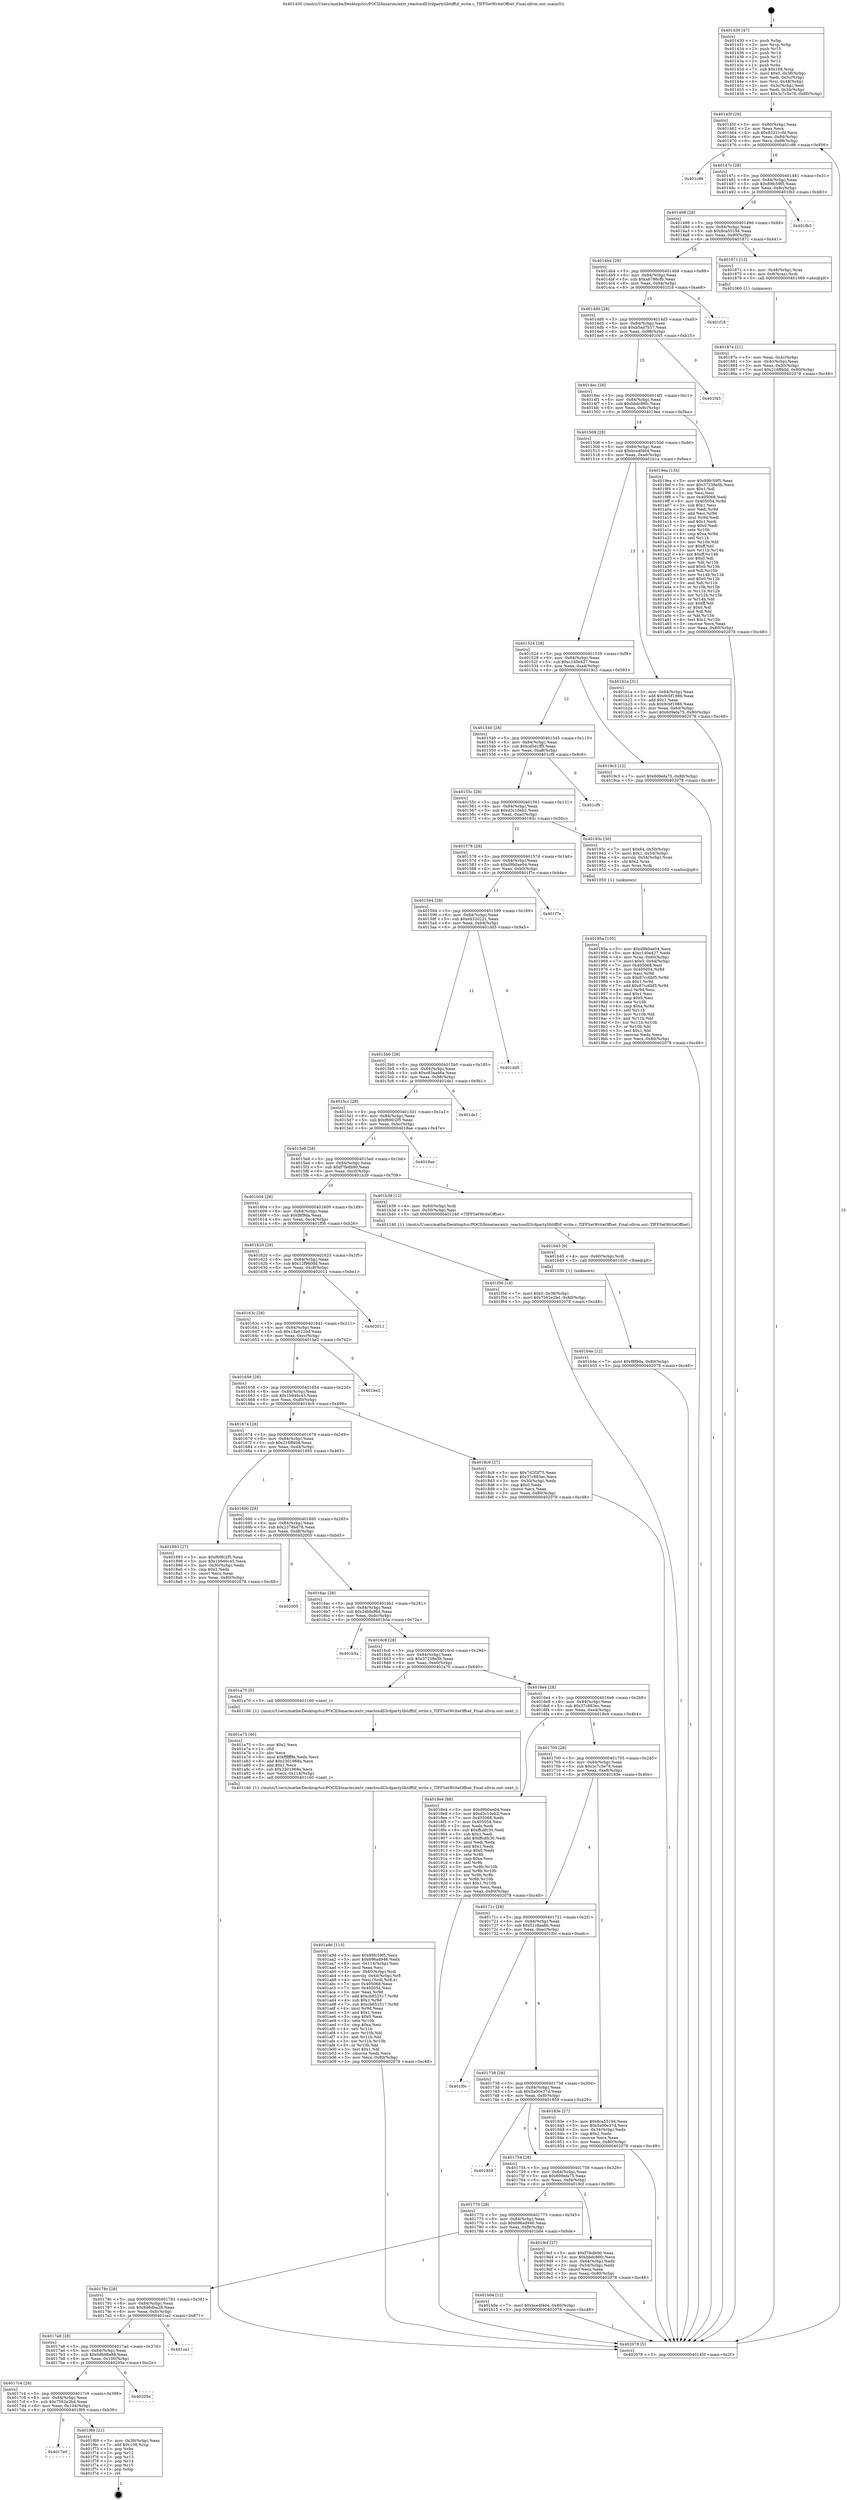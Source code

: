 digraph "0x401430" {
  label = "0x401430 (/mnt/c/Users/mathe/Desktop/tcc/POCII/binaries/extr_reactosdll3rdpartylibtifftif_write.c_TIFFSetWriteOffset_Final-ollvm.out::main(0))"
  labelloc = "t"
  node[shape=record]

  Entry [label="",width=0.3,height=0.3,shape=circle,fillcolor=black,style=filled]
  "0x40145f" [label="{
     0x40145f [29]\l
     | [instrs]\l
     &nbsp;&nbsp;0x40145f \<+3\>: mov -0x80(%rbp),%eax\l
     &nbsp;&nbsp;0x401462 \<+2\>: mov %eax,%ecx\l
     &nbsp;&nbsp;0x401464 \<+6\>: sub $0x83221cfd,%ecx\l
     &nbsp;&nbsp;0x40146a \<+6\>: mov %eax,-0x84(%rbp)\l
     &nbsp;&nbsp;0x401470 \<+6\>: mov %ecx,-0x88(%rbp)\l
     &nbsp;&nbsp;0x401476 \<+6\>: je 0000000000401c86 \<main+0x856\>\l
  }"]
  "0x401c86" [label="{
     0x401c86\l
  }", style=dashed]
  "0x40147c" [label="{
     0x40147c [28]\l
     | [instrs]\l
     &nbsp;&nbsp;0x40147c \<+5\>: jmp 0000000000401481 \<main+0x51\>\l
     &nbsp;&nbsp;0x401481 \<+6\>: mov -0x84(%rbp),%eax\l
     &nbsp;&nbsp;0x401487 \<+5\>: sub $0x89fc59f5,%eax\l
     &nbsp;&nbsp;0x40148c \<+6\>: mov %eax,-0x8c(%rbp)\l
     &nbsp;&nbsp;0x401492 \<+6\>: je 0000000000401fb3 \<main+0xb83\>\l
  }"]
  Exit [label="",width=0.3,height=0.3,shape=circle,fillcolor=black,style=filled,peripheries=2]
  "0x401fb3" [label="{
     0x401fb3\l
  }", style=dashed]
  "0x401498" [label="{
     0x401498 [28]\l
     | [instrs]\l
     &nbsp;&nbsp;0x401498 \<+5\>: jmp 000000000040149d \<main+0x6d\>\l
     &nbsp;&nbsp;0x40149d \<+6\>: mov -0x84(%rbp),%eax\l
     &nbsp;&nbsp;0x4014a3 \<+5\>: sub $0x8ca55194,%eax\l
     &nbsp;&nbsp;0x4014a8 \<+6\>: mov %eax,-0x90(%rbp)\l
     &nbsp;&nbsp;0x4014ae \<+6\>: je 0000000000401871 \<main+0x441\>\l
  }"]
  "0x4017e0" [label="{
     0x4017e0\l
  }", style=dashed]
  "0x401871" [label="{
     0x401871 [13]\l
     | [instrs]\l
     &nbsp;&nbsp;0x401871 \<+4\>: mov -0x48(%rbp),%rax\l
     &nbsp;&nbsp;0x401875 \<+4\>: mov 0x8(%rax),%rdi\l
     &nbsp;&nbsp;0x401879 \<+5\>: call 0000000000401060 \<atoi@plt\>\l
     | [calls]\l
     &nbsp;&nbsp;0x401060 \{1\} (unknown)\l
  }"]
  "0x4014b4" [label="{
     0x4014b4 [28]\l
     | [instrs]\l
     &nbsp;&nbsp;0x4014b4 \<+5\>: jmp 00000000004014b9 \<main+0x89\>\l
     &nbsp;&nbsp;0x4014b9 \<+6\>: mov -0x84(%rbp),%eax\l
     &nbsp;&nbsp;0x4014bf \<+5\>: sub $0xa6786cfb,%eax\l
     &nbsp;&nbsp;0x4014c4 \<+6\>: mov %eax,-0x94(%rbp)\l
     &nbsp;&nbsp;0x4014ca \<+6\>: je 0000000000401f18 \<main+0xae8\>\l
  }"]
  "0x401f69" [label="{
     0x401f69 [21]\l
     | [instrs]\l
     &nbsp;&nbsp;0x401f69 \<+3\>: mov -0x38(%rbp),%eax\l
     &nbsp;&nbsp;0x401f6c \<+7\>: add $0x108,%rsp\l
     &nbsp;&nbsp;0x401f73 \<+1\>: pop %rbx\l
     &nbsp;&nbsp;0x401f74 \<+2\>: pop %r12\l
     &nbsp;&nbsp;0x401f76 \<+2\>: pop %r13\l
     &nbsp;&nbsp;0x401f78 \<+2\>: pop %r14\l
     &nbsp;&nbsp;0x401f7a \<+2\>: pop %r15\l
     &nbsp;&nbsp;0x401f7c \<+1\>: pop %rbp\l
     &nbsp;&nbsp;0x401f7d \<+1\>: ret\l
  }"]
  "0x401f18" [label="{
     0x401f18\l
  }", style=dashed]
  "0x4014d0" [label="{
     0x4014d0 [28]\l
     | [instrs]\l
     &nbsp;&nbsp;0x4014d0 \<+5\>: jmp 00000000004014d5 \<main+0xa5\>\l
     &nbsp;&nbsp;0x4014d5 \<+6\>: mov -0x84(%rbp),%eax\l
     &nbsp;&nbsp;0x4014db \<+5\>: sub $0xb5ad7b17,%eax\l
     &nbsp;&nbsp;0x4014e0 \<+6\>: mov %eax,-0x98(%rbp)\l
     &nbsp;&nbsp;0x4014e6 \<+6\>: je 0000000000401f45 \<main+0xb15\>\l
  }"]
  "0x4017c4" [label="{
     0x4017c4 [28]\l
     | [instrs]\l
     &nbsp;&nbsp;0x4017c4 \<+5\>: jmp 00000000004017c9 \<main+0x399\>\l
     &nbsp;&nbsp;0x4017c9 \<+6\>: mov -0x84(%rbp),%eax\l
     &nbsp;&nbsp;0x4017cf \<+5\>: sub $0x7562e2bd,%eax\l
     &nbsp;&nbsp;0x4017d4 \<+6\>: mov %eax,-0x104(%rbp)\l
     &nbsp;&nbsp;0x4017da \<+6\>: je 0000000000401f69 \<main+0xb39\>\l
  }"]
  "0x401f45" [label="{
     0x401f45\l
  }", style=dashed]
  "0x4014ec" [label="{
     0x4014ec [28]\l
     | [instrs]\l
     &nbsp;&nbsp;0x4014ec \<+5\>: jmp 00000000004014f1 \<main+0xc1\>\l
     &nbsp;&nbsp;0x4014f1 \<+6\>: mov -0x84(%rbp),%eax\l
     &nbsp;&nbsp;0x4014f7 \<+5\>: sub $0xbbdc86fc,%eax\l
     &nbsp;&nbsp;0x4014fc \<+6\>: mov %eax,-0x9c(%rbp)\l
     &nbsp;&nbsp;0x401502 \<+6\>: je 00000000004019ea \<main+0x5ba\>\l
  }"]
  "0x40205e" [label="{
     0x40205e\l
  }", style=dashed]
  "0x4019ea" [label="{
     0x4019ea [134]\l
     | [instrs]\l
     &nbsp;&nbsp;0x4019ea \<+5\>: mov $0x89fc59f5,%eax\l
     &nbsp;&nbsp;0x4019ef \<+5\>: mov $0x37238e5b,%ecx\l
     &nbsp;&nbsp;0x4019f4 \<+2\>: mov $0x1,%dl\l
     &nbsp;&nbsp;0x4019f6 \<+2\>: xor %esi,%esi\l
     &nbsp;&nbsp;0x4019f8 \<+7\>: mov 0x405068,%edi\l
     &nbsp;&nbsp;0x4019ff \<+8\>: mov 0x405054,%r8d\l
     &nbsp;&nbsp;0x401a07 \<+3\>: sub $0x1,%esi\l
     &nbsp;&nbsp;0x401a0a \<+3\>: mov %edi,%r9d\l
     &nbsp;&nbsp;0x401a0d \<+3\>: add %esi,%r9d\l
     &nbsp;&nbsp;0x401a10 \<+4\>: imul %r9d,%edi\l
     &nbsp;&nbsp;0x401a14 \<+3\>: and $0x1,%edi\l
     &nbsp;&nbsp;0x401a17 \<+3\>: cmp $0x0,%edi\l
     &nbsp;&nbsp;0x401a1a \<+4\>: sete %r10b\l
     &nbsp;&nbsp;0x401a1e \<+4\>: cmp $0xa,%r8d\l
     &nbsp;&nbsp;0x401a22 \<+4\>: setl %r11b\l
     &nbsp;&nbsp;0x401a26 \<+3\>: mov %r10b,%bl\l
     &nbsp;&nbsp;0x401a29 \<+3\>: xor $0xff,%bl\l
     &nbsp;&nbsp;0x401a2c \<+3\>: mov %r11b,%r14b\l
     &nbsp;&nbsp;0x401a2f \<+4\>: xor $0xff,%r14b\l
     &nbsp;&nbsp;0x401a33 \<+3\>: xor $0x0,%dl\l
     &nbsp;&nbsp;0x401a36 \<+3\>: mov %bl,%r15b\l
     &nbsp;&nbsp;0x401a39 \<+4\>: and $0x0,%r15b\l
     &nbsp;&nbsp;0x401a3d \<+3\>: and %dl,%r10b\l
     &nbsp;&nbsp;0x401a40 \<+3\>: mov %r14b,%r12b\l
     &nbsp;&nbsp;0x401a43 \<+4\>: and $0x0,%r12b\l
     &nbsp;&nbsp;0x401a47 \<+3\>: and %dl,%r11b\l
     &nbsp;&nbsp;0x401a4a \<+3\>: or %r10b,%r15b\l
     &nbsp;&nbsp;0x401a4d \<+3\>: or %r11b,%r12b\l
     &nbsp;&nbsp;0x401a50 \<+3\>: xor %r12b,%r15b\l
     &nbsp;&nbsp;0x401a53 \<+3\>: or %r14b,%bl\l
     &nbsp;&nbsp;0x401a56 \<+3\>: xor $0xff,%bl\l
     &nbsp;&nbsp;0x401a59 \<+3\>: or $0x0,%dl\l
     &nbsp;&nbsp;0x401a5c \<+2\>: and %dl,%bl\l
     &nbsp;&nbsp;0x401a5e \<+3\>: or %bl,%r15b\l
     &nbsp;&nbsp;0x401a61 \<+4\>: test $0x1,%r15b\l
     &nbsp;&nbsp;0x401a65 \<+3\>: cmovne %ecx,%eax\l
     &nbsp;&nbsp;0x401a68 \<+3\>: mov %eax,-0x80(%rbp)\l
     &nbsp;&nbsp;0x401a6b \<+5\>: jmp 0000000000402078 \<main+0xc48\>\l
  }"]
  "0x401508" [label="{
     0x401508 [28]\l
     | [instrs]\l
     &nbsp;&nbsp;0x401508 \<+5\>: jmp 000000000040150d \<main+0xdd\>\l
     &nbsp;&nbsp;0x40150d \<+6\>: mov -0x84(%rbp),%eax\l
     &nbsp;&nbsp;0x401513 \<+5\>: sub $0xbce4f464,%eax\l
     &nbsp;&nbsp;0x401518 \<+6\>: mov %eax,-0xa0(%rbp)\l
     &nbsp;&nbsp;0x40151e \<+6\>: je 0000000000401b1a \<main+0x6ea\>\l
  }"]
  "0x4017a8" [label="{
     0x4017a8 [28]\l
     | [instrs]\l
     &nbsp;&nbsp;0x4017a8 \<+5\>: jmp 00000000004017ad \<main+0x37d\>\l
     &nbsp;&nbsp;0x4017ad \<+6\>: mov -0x84(%rbp),%eax\l
     &nbsp;&nbsp;0x4017b3 \<+5\>: sub $0x6db98a88,%eax\l
     &nbsp;&nbsp;0x4017b8 \<+6\>: mov %eax,-0x100(%rbp)\l
     &nbsp;&nbsp;0x4017be \<+6\>: je 000000000040205e \<main+0xc2e\>\l
  }"]
  "0x401b1a" [label="{
     0x401b1a [31]\l
     | [instrs]\l
     &nbsp;&nbsp;0x401b1a \<+3\>: mov -0x64(%rbp),%eax\l
     &nbsp;&nbsp;0x401b1d \<+5\>: add $0x9cbf1986,%eax\l
     &nbsp;&nbsp;0x401b22 \<+3\>: add $0x1,%eax\l
     &nbsp;&nbsp;0x401b25 \<+5\>: sub $0x9cbf1986,%eax\l
     &nbsp;&nbsp;0x401b2a \<+3\>: mov %eax,-0x64(%rbp)\l
     &nbsp;&nbsp;0x401b2d \<+7\>: movl $0x609efa75,-0x80(%rbp)\l
     &nbsp;&nbsp;0x401b34 \<+5\>: jmp 0000000000402078 \<main+0xc48\>\l
  }"]
  "0x401524" [label="{
     0x401524 [28]\l
     | [instrs]\l
     &nbsp;&nbsp;0x401524 \<+5\>: jmp 0000000000401529 \<main+0xf9\>\l
     &nbsp;&nbsp;0x401529 \<+6\>: mov -0x84(%rbp),%eax\l
     &nbsp;&nbsp;0x40152f \<+5\>: sub $0xc140e427,%eax\l
     &nbsp;&nbsp;0x401534 \<+6\>: mov %eax,-0xa4(%rbp)\l
     &nbsp;&nbsp;0x40153a \<+6\>: je 00000000004019c3 \<main+0x593\>\l
  }"]
  "0x401ca1" [label="{
     0x401ca1\l
  }", style=dashed]
  "0x4019c3" [label="{
     0x4019c3 [12]\l
     | [instrs]\l
     &nbsp;&nbsp;0x4019c3 \<+7\>: movl $0x609efa75,-0x80(%rbp)\l
     &nbsp;&nbsp;0x4019ca \<+5\>: jmp 0000000000402078 \<main+0xc48\>\l
  }"]
  "0x401540" [label="{
     0x401540 [28]\l
     | [instrs]\l
     &nbsp;&nbsp;0x401540 \<+5\>: jmp 0000000000401545 \<main+0x115\>\l
     &nbsp;&nbsp;0x401545 \<+6\>: mov -0x84(%rbp),%eax\l
     &nbsp;&nbsp;0x40154b \<+5\>: sub $0xcd5d1ff5,%eax\l
     &nbsp;&nbsp;0x401550 \<+6\>: mov %eax,-0xa8(%rbp)\l
     &nbsp;&nbsp;0x401556 \<+6\>: je 0000000000401cf9 \<main+0x8c9\>\l
  }"]
  "0x401b4e" [label="{
     0x401b4e [12]\l
     | [instrs]\l
     &nbsp;&nbsp;0x401b4e \<+7\>: movl $0xf8f9da,-0x80(%rbp)\l
     &nbsp;&nbsp;0x401b55 \<+5\>: jmp 0000000000402078 \<main+0xc48\>\l
  }"]
  "0x401cf9" [label="{
     0x401cf9\l
  }", style=dashed]
  "0x40155c" [label="{
     0x40155c [28]\l
     | [instrs]\l
     &nbsp;&nbsp;0x40155c \<+5\>: jmp 0000000000401561 \<main+0x131\>\l
     &nbsp;&nbsp;0x401561 \<+6\>: mov -0x84(%rbp),%eax\l
     &nbsp;&nbsp;0x401567 \<+5\>: sub $0xd3c10eb2,%eax\l
     &nbsp;&nbsp;0x40156c \<+6\>: mov %eax,-0xac(%rbp)\l
     &nbsp;&nbsp;0x401572 \<+6\>: je 000000000040193c \<main+0x50c\>\l
  }"]
  "0x401b45" [label="{
     0x401b45 [9]\l
     | [instrs]\l
     &nbsp;&nbsp;0x401b45 \<+4\>: mov -0x60(%rbp),%rdi\l
     &nbsp;&nbsp;0x401b49 \<+5\>: call 0000000000401030 \<free@plt\>\l
     | [calls]\l
     &nbsp;&nbsp;0x401030 \{1\} (unknown)\l
  }"]
  "0x40193c" [label="{
     0x40193c [30]\l
     | [instrs]\l
     &nbsp;&nbsp;0x40193c \<+7\>: movl $0x64,-0x50(%rbp)\l
     &nbsp;&nbsp;0x401943 \<+7\>: movl $0x1,-0x54(%rbp)\l
     &nbsp;&nbsp;0x40194a \<+4\>: movslq -0x54(%rbp),%rax\l
     &nbsp;&nbsp;0x40194e \<+4\>: shl $0x2,%rax\l
     &nbsp;&nbsp;0x401952 \<+3\>: mov %rax,%rdi\l
     &nbsp;&nbsp;0x401955 \<+5\>: call 0000000000401050 \<malloc@plt\>\l
     | [calls]\l
     &nbsp;&nbsp;0x401050 \{1\} (unknown)\l
  }"]
  "0x401578" [label="{
     0x401578 [28]\l
     | [instrs]\l
     &nbsp;&nbsp;0x401578 \<+5\>: jmp 000000000040157d \<main+0x14d\>\l
     &nbsp;&nbsp;0x40157d \<+6\>: mov -0x84(%rbp),%eax\l
     &nbsp;&nbsp;0x401583 \<+5\>: sub $0xd9b0ae04,%eax\l
     &nbsp;&nbsp;0x401588 \<+6\>: mov %eax,-0xb0(%rbp)\l
     &nbsp;&nbsp;0x40158e \<+6\>: je 0000000000401f7e \<main+0xb4e\>\l
  }"]
  "0x40178c" [label="{
     0x40178c [28]\l
     | [instrs]\l
     &nbsp;&nbsp;0x40178c \<+5\>: jmp 0000000000401791 \<main+0x361\>\l
     &nbsp;&nbsp;0x401791 \<+6\>: mov -0x84(%rbp),%eax\l
     &nbsp;&nbsp;0x401797 \<+5\>: sub $0x6d6dba28,%eax\l
     &nbsp;&nbsp;0x40179c \<+6\>: mov %eax,-0xfc(%rbp)\l
     &nbsp;&nbsp;0x4017a2 \<+6\>: je 0000000000401ca1 \<main+0x871\>\l
  }"]
  "0x401f7e" [label="{
     0x401f7e\l
  }", style=dashed]
  "0x401594" [label="{
     0x401594 [28]\l
     | [instrs]\l
     &nbsp;&nbsp;0x401594 \<+5\>: jmp 0000000000401599 \<main+0x169\>\l
     &nbsp;&nbsp;0x401599 \<+6\>: mov -0x84(%rbp),%eax\l
     &nbsp;&nbsp;0x40159f \<+5\>: sub $0xe4320221,%eax\l
     &nbsp;&nbsp;0x4015a4 \<+6\>: mov %eax,-0xb4(%rbp)\l
     &nbsp;&nbsp;0x4015aa \<+6\>: je 0000000000401dd5 \<main+0x9a5\>\l
  }"]
  "0x401b0e" [label="{
     0x401b0e [12]\l
     | [instrs]\l
     &nbsp;&nbsp;0x401b0e \<+7\>: movl $0xbce4f464,-0x80(%rbp)\l
     &nbsp;&nbsp;0x401b15 \<+5\>: jmp 0000000000402078 \<main+0xc48\>\l
  }"]
  "0x401dd5" [label="{
     0x401dd5\l
  }", style=dashed]
  "0x4015b0" [label="{
     0x4015b0 [28]\l
     | [instrs]\l
     &nbsp;&nbsp;0x4015b0 \<+5\>: jmp 00000000004015b5 \<main+0x185\>\l
     &nbsp;&nbsp;0x4015b5 \<+6\>: mov -0x84(%rbp),%eax\l
     &nbsp;&nbsp;0x4015bb \<+5\>: sub $0xe83aa46a,%eax\l
     &nbsp;&nbsp;0x4015c0 \<+6\>: mov %eax,-0xb8(%rbp)\l
     &nbsp;&nbsp;0x4015c6 \<+6\>: je 0000000000401de1 \<main+0x9b1\>\l
  }"]
  "0x401a9d" [label="{
     0x401a9d [113]\l
     | [instrs]\l
     &nbsp;&nbsp;0x401a9d \<+5\>: mov $0x89fc59f5,%ecx\l
     &nbsp;&nbsp;0x401aa2 \<+5\>: mov $0x696ad946,%edx\l
     &nbsp;&nbsp;0x401aa7 \<+6\>: mov -0x114(%rbp),%esi\l
     &nbsp;&nbsp;0x401aad \<+3\>: imul %eax,%esi\l
     &nbsp;&nbsp;0x401ab0 \<+4\>: mov -0x60(%rbp),%rdi\l
     &nbsp;&nbsp;0x401ab4 \<+4\>: movslq -0x64(%rbp),%r8\l
     &nbsp;&nbsp;0x401ab8 \<+4\>: mov %esi,(%rdi,%r8,4)\l
     &nbsp;&nbsp;0x401abc \<+7\>: mov 0x405068,%eax\l
     &nbsp;&nbsp;0x401ac3 \<+7\>: mov 0x405054,%esi\l
     &nbsp;&nbsp;0x401aca \<+3\>: mov %eax,%r9d\l
     &nbsp;&nbsp;0x401acd \<+7\>: add $0xcb852517,%r9d\l
     &nbsp;&nbsp;0x401ad4 \<+4\>: sub $0x1,%r9d\l
     &nbsp;&nbsp;0x401ad8 \<+7\>: sub $0xcb852517,%r9d\l
     &nbsp;&nbsp;0x401adf \<+4\>: imul %r9d,%eax\l
     &nbsp;&nbsp;0x401ae3 \<+3\>: and $0x1,%eax\l
     &nbsp;&nbsp;0x401ae6 \<+3\>: cmp $0x0,%eax\l
     &nbsp;&nbsp;0x401ae9 \<+4\>: sete %r10b\l
     &nbsp;&nbsp;0x401aed \<+3\>: cmp $0xa,%esi\l
     &nbsp;&nbsp;0x401af0 \<+4\>: setl %r11b\l
     &nbsp;&nbsp;0x401af4 \<+3\>: mov %r10b,%bl\l
     &nbsp;&nbsp;0x401af7 \<+3\>: and %r11b,%bl\l
     &nbsp;&nbsp;0x401afa \<+3\>: xor %r11b,%r10b\l
     &nbsp;&nbsp;0x401afd \<+3\>: or %r10b,%bl\l
     &nbsp;&nbsp;0x401b00 \<+3\>: test $0x1,%bl\l
     &nbsp;&nbsp;0x401b03 \<+3\>: cmovne %edx,%ecx\l
     &nbsp;&nbsp;0x401b06 \<+3\>: mov %ecx,-0x80(%rbp)\l
     &nbsp;&nbsp;0x401b09 \<+5\>: jmp 0000000000402078 \<main+0xc48\>\l
  }"]
  "0x401de1" [label="{
     0x401de1\l
  }", style=dashed]
  "0x4015cc" [label="{
     0x4015cc [28]\l
     | [instrs]\l
     &nbsp;&nbsp;0x4015cc \<+5\>: jmp 00000000004015d1 \<main+0x1a1\>\l
     &nbsp;&nbsp;0x4015d1 \<+6\>: mov -0x84(%rbp),%eax\l
     &nbsp;&nbsp;0x4015d7 \<+5\>: sub $0xf69fc2f5,%eax\l
     &nbsp;&nbsp;0x4015dc \<+6\>: mov %eax,-0xbc(%rbp)\l
     &nbsp;&nbsp;0x4015e2 \<+6\>: je 00000000004018ae \<main+0x47e\>\l
  }"]
  "0x401a75" [label="{
     0x401a75 [40]\l
     | [instrs]\l
     &nbsp;&nbsp;0x401a75 \<+5\>: mov $0x2,%ecx\l
     &nbsp;&nbsp;0x401a7a \<+1\>: cltd\l
     &nbsp;&nbsp;0x401a7b \<+2\>: idiv %ecx\l
     &nbsp;&nbsp;0x401a7d \<+6\>: imul $0xfffffffe,%edx,%ecx\l
     &nbsp;&nbsp;0x401a83 \<+6\>: add $0x2301968a,%ecx\l
     &nbsp;&nbsp;0x401a89 \<+3\>: add $0x1,%ecx\l
     &nbsp;&nbsp;0x401a8c \<+6\>: sub $0x2301968a,%ecx\l
     &nbsp;&nbsp;0x401a92 \<+6\>: mov %ecx,-0x114(%rbp)\l
     &nbsp;&nbsp;0x401a98 \<+5\>: call 0000000000401160 \<next_i\>\l
     | [calls]\l
     &nbsp;&nbsp;0x401160 \{1\} (/mnt/c/Users/mathe/Desktop/tcc/POCII/binaries/extr_reactosdll3rdpartylibtifftif_write.c_TIFFSetWriteOffset_Final-ollvm.out::next_i)\l
  }"]
  "0x4018ae" [label="{
     0x4018ae\l
  }", style=dashed]
  "0x4015e8" [label="{
     0x4015e8 [28]\l
     | [instrs]\l
     &nbsp;&nbsp;0x4015e8 \<+5\>: jmp 00000000004015ed \<main+0x1bd\>\l
     &nbsp;&nbsp;0x4015ed \<+6\>: mov -0x84(%rbp),%eax\l
     &nbsp;&nbsp;0x4015f3 \<+5\>: sub $0xf7fedb90,%eax\l
     &nbsp;&nbsp;0x4015f8 \<+6\>: mov %eax,-0xc0(%rbp)\l
     &nbsp;&nbsp;0x4015fe \<+6\>: je 0000000000401b39 \<main+0x709\>\l
  }"]
  "0x401770" [label="{
     0x401770 [28]\l
     | [instrs]\l
     &nbsp;&nbsp;0x401770 \<+5\>: jmp 0000000000401775 \<main+0x345\>\l
     &nbsp;&nbsp;0x401775 \<+6\>: mov -0x84(%rbp),%eax\l
     &nbsp;&nbsp;0x40177b \<+5\>: sub $0x696ad946,%eax\l
     &nbsp;&nbsp;0x401780 \<+6\>: mov %eax,-0xf8(%rbp)\l
     &nbsp;&nbsp;0x401786 \<+6\>: je 0000000000401b0e \<main+0x6de\>\l
  }"]
  "0x401b39" [label="{
     0x401b39 [12]\l
     | [instrs]\l
     &nbsp;&nbsp;0x401b39 \<+4\>: mov -0x60(%rbp),%rdi\l
     &nbsp;&nbsp;0x401b3d \<+3\>: mov -0x50(%rbp),%esi\l
     &nbsp;&nbsp;0x401b40 \<+5\>: call 0000000000401240 \<TIFFSetWriteOffset\>\l
     | [calls]\l
     &nbsp;&nbsp;0x401240 \{1\} (/mnt/c/Users/mathe/Desktop/tcc/POCII/binaries/extr_reactosdll3rdpartylibtifftif_write.c_TIFFSetWriteOffset_Final-ollvm.out::TIFFSetWriteOffset)\l
  }"]
  "0x401604" [label="{
     0x401604 [28]\l
     | [instrs]\l
     &nbsp;&nbsp;0x401604 \<+5\>: jmp 0000000000401609 \<main+0x1d9\>\l
     &nbsp;&nbsp;0x401609 \<+6\>: mov -0x84(%rbp),%eax\l
     &nbsp;&nbsp;0x40160f \<+5\>: sub $0xf8f9da,%eax\l
     &nbsp;&nbsp;0x401614 \<+6\>: mov %eax,-0xc4(%rbp)\l
     &nbsp;&nbsp;0x40161a \<+6\>: je 0000000000401f56 \<main+0xb26\>\l
  }"]
  "0x4019cf" [label="{
     0x4019cf [27]\l
     | [instrs]\l
     &nbsp;&nbsp;0x4019cf \<+5\>: mov $0xf7fedb90,%eax\l
     &nbsp;&nbsp;0x4019d4 \<+5\>: mov $0xbbdc86fc,%ecx\l
     &nbsp;&nbsp;0x4019d9 \<+3\>: mov -0x64(%rbp),%edx\l
     &nbsp;&nbsp;0x4019dc \<+3\>: cmp -0x54(%rbp),%edx\l
     &nbsp;&nbsp;0x4019df \<+3\>: cmovl %ecx,%eax\l
     &nbsp;&nbsp;0x4019e2 \<+3\>: mov %eax,-0x80(%rbp)\l
     &nbsp;&nbsp;0x4019e5 \<+5\>: jmp 0000000000402078 \<main+0xc48\>\l
  }"]
  "0x401f56" [label="{
     0x401f56 [19]\l
     | [instrs]\l
     &nbsp;&nbsp;0x401f56 \<+7\>: movl $0x0,-0x38(%rbp)\l
     &nbsp;&nbsp;0x401f5d \<+7\>: movl $0x7562e2bd,-0x80(%rbp)\l
     &nbsp;&nbsp;0x401f64 \<+5\>: jmp 0000000000402078 \<main+0xc48\>\l
  }"]
  "0x401620" [label="{
     0x401620 [28]\l
     | [instrs]\l
     &nbsp;&nbsp;0x401620 \<+5\>: jmp 0000000000401625 \<main+0x1f5\>\l
     &nbsp;&nbsp;0x401625 \<+6\>: mov -0x84(%rbp),%eax\l
     &nbsp;&nbsp;0x40162b \<+5\>: sub $0x12f9608d,%eax\l
     &nbsp;&nbsp;0x401630 \<+6\>: mov %eax,-0xc8(%rbp)\l
     &nbsp;&nbsp;0x401636 \<+6\>: je 0000000000402011 \<main+0xbe1\>\l
  }"]
  "0x401754" [label="{
     0x401754 [28]\l
     | [instrs]\l
     &nbsp;&nbsp;0x401754 \<+5\>: jmp 0000000000401759 \<main+0x329\>\l
     &nbsp;&nbsp;0x401759 \<+6\>: mov -0x84(%rbp),%eax\l
     &nbsp;&nbsp;0x40175f \<+5\>: sub $0x609efa75,%eax\l
     &nbsp;&nbsp;0x401764 \<+6\>: mov %eax,-0xf4(%rbp)\l
     &nbsp;&nbsp;0x40176a \<+6\>: je 00000000004019cf \<main+0x59f\>\l
  }"]
  "0x402011" [label="{
     0x402011\l
  }", style=dashed]
  "0x40163c" [label="{
     0x40163c [28]\l
     | [instrs]\l
     &nbsp;&nbsp;0x40163c \<+5\>: jmp 0000000000401641 \<main+0x211\>\l
     &nbsp;&nbsp;0x401641 \<+6\>: mov -0x84(%rbp),%eax\l
     &nbsp;&nbsp;0x401647 \<+5\>: sub $0x18a622dd,%eax\l
     &nbsp;&nbsp;0x40164c \<+6\>: mov %eax,-0xcc(%rbp)\l
     &nbsp;&nbsp;0x401652 \<+6\>: je 0000000000401be2 \<main+0x7b2\>\l
  }"]
  "0x401859" [label="{
     0x401859\l
  }", style=dashed]
  "0x401be2" [label="{
     0x401be2\l
  }", style=dashed]
  "0x401658" [label="{
     0x401658 [28]\l
     | [instrs]\l
     &nbsp;&nbsp;0x401658 \<+5\>: jmp 000000000040165d \<main+0x22d\>\l
     &nbsp;&nbsp;0x40165d \<+6\>: mov -0x84(%rbp),%eax\l
     &nbsp;&nbsp;0x401663 \<+5\>: sub $0x1b946c45,%eax\l
     &nbsp;&nbsp;0x401668 \<+6\>: mov %eax,-0xd0(%rbp)\l
     &nbsp;&nbsp;0x40166e \<+6\>: je 00000000004018c9 \<main+0x499\>\l
  }"]
  "0x401738" [label="{
     0x401738 [28]\l
     | [instrs]\l
     &nbsp;&nbsp;0x401738 \<+5\>: jmp 000000000040173d \<main+0x30d\>\l
     &nbsp;&nbsp;0x40173d \<+6\>: mov -0x84(%rbp),%eax\l
     &nbsp;&nbsp;0x401743 \<+5\>: sub $0x5a00e37d,%eax\l
     &nbsp;&nbsp;0x401748 \<+6\>: mov %eax,-0xf0(%rbp)\l
     &nbsp;&nbsp;0x40174e \<+6\>: je 0000000000401859 \<main+0x429\>\l
  }"]
  "0x4018c9" [label="{
     0x4018c9 [27]\l
     | [instrs]\l
     &nbsp;&nbsp;0x4018c9 \<+5\>: mov $0x7d2f3f75,%eax\l
     &nbsp;&nbsp;0x4018ce \<+5\>: mov $0x37c883ec,%ecx\l
     &nbsp;&nbsp;0x4018d3 \<+3\>: mov -0x30(%rbp),%edx\l
     &nbsp;&nbsp;0x4018d6 \<+3\>: cmp $0x0,%edx\l
     &nbsp;&nbsp;0x4018d9 \<+3\>: cmove %ecx,%eax\l
     &nbsp;&nbsp;0x4018dc \<+3\>: mov %eax,-0x80(%rbp)\l
     &nbsp;&nbsp;0x4018df \<+5\>: jmp 0000000000402078 \<main+0xc48\>\l
  }"]
  "0x401674" [label="{
     0x401674 [28]\l
     | [instrs]\l
     &nbsp;&nbsp;0x401674 \<+5\>: jmp 0000000000401679 \<main+0x249\>\l
     &nbsp;&nbsp;0x401679 \<+6\>: mov -0x84(%rbp),%eax\l
     &nbsp;&nbsp;0x40167f \<+5\>: sub $0x216ff40d,%eax\l
     &nbsp;&nbsp;0x401684 \<+6\>: mov %eax,-0xd4(%rbp)\l
     &nbsp;&nbsp;0x40168a \<+6\>: je 0000000000401893 \<main+0x463\>\l
  }"]
  "0x401f0c" [label="{
     0x401f0c\l
  }", style=dashed]
  "0x401893" [label="{
     0x401893 [27]\l
     | [instrs]\l
     &nbsp;&nbsp;0x401893 \<+5\>: mov $0xf69fc2f5,%eax\l
     &nbsp;&nbsp;0x401898 \<+5\>: mov $0x1b946c45,%ecx\l
     &nbsp;&nbsp;0x40189d \<+3\>: mov -0x30(%rbp),%edx\l
     &nbsp;&nbsp;0x4018a0 \<+3\>: cmp $0x1,%edx\l
     &nbsp;&nbsp;0x4018a3 \<+3\>: cmovl %ecx,%eax\l
     &nbsp;&nbsp;0x4018a6 \<+3\>: mov %eax,-0x80(%rbp)\l
     &nbsp;&nbsp;0x4018a9 \<+5\>: jmp 0000000000402078 \<main+0xc48\>\l
  }"]
  "0x401690" [label="{
     0x401690 [28]\l
     | [instrs]\l
     &nbsp;&nbsp;0x401690 \<+5\>: jmp 0000000000401695 \<main+0x265\>\l
     &nbsp;&nbsp;0x401695 \<+6\>: mov -0x84(%rbp),%eax\l
     &nbsp;&nbsp;0x40169b \<+5\>: sub $0x2378bd78,%eax\l
     &nbsp;&nbsp;0x4016a0 \<+6\>: mov %eax,-0xd8(%rbp)\l
     &nbsp;&nbsp;0x4016a6 \<+6\>: je 0000000000402005 \<main+0xbd5\>\l
  }"]
  "0x40195a" [label="{
     0x40195a [105]\l
     | [instrs]\l
     &nbsp;&nbsp;0x40195a \<+5\>: mov $0xd9b0ae04,%ecx\l
     &nbsp;&nbsp;0x40195f \<+5\>: mov $0xc140e427,%edx\l
     &nbsp;&nbsp;0x401964 \<+4\>: mov %rax,-0x60(%rbp)\l
     &nbsp;&nbsp;0x401968 \<+7\>: movl $0x0,-0x64(%rbp)\l
     &nbsp;&nbsp;0x40196f \<+7\>: mov 0x405068,%esi\l
     &nbsp;&nbsp;0x401976 \<+8\>: mov 0x405054,%r8d\l
     &nbsp;&nbsp;0x40197e \<+3\>: mov %esi,%r9d\l
     &nbsp;&nbsp;0x401981 \<+7\>: sub $0x87cc6bf5,%r9d\l
     &nbsp;&nbsp;0x401988 \<+4\>: sub $0x1,%r9d\l
     &nbsp;&nbsp;0x40198c \<+7\>: add $0x87cc6bf5,%r9d\l
     &nbsp;&nbsp;0x401993 \<+4\>: imul %r9d,%esi\l
     &nbsp;&nbsp;0x401997 \<+3\>: and $0x1,%esi\l
     &nbsp;&nbsp;0x40199a \<+3\>: cmp $0x0,%esi\l
     &nbsp;&nbsp;0x40199d \<+4\>: sete %r10b\l
     &nbsp;&nbsp;0x4019a1 \<+4\>: cmp $0xa,%r8d\l
     &nbsp;&nbsp;0x4019a5 \<+4\>: setl %r11b\l
     &nbsp;&nbsp;0x4019a9 \<+3\>: mov %r10b,%bl\l
     &nbsp;&nbsp;0x4019ac \<+3\>: and %r11b,%bl\l
     &nbsp;&nbsp;0x4019af \<+3\>: xor %r11b,%r10b\l
     &nbsp;&nbsp;0x4019b2 \<+3\>: or %r10b,%bl\l
     &nbsp;&nbsp;0x4019b5 \<+3\>: test $0x1,%bl\l
     &nbsp;&nbsp;0x4019b8 \<+3\>: cmovne %edx,%ecx\l
     &nbsp;&nbsp;0x4019bb \<+3\>: mov %ecx,-0x80(%rbp)\l
     &nbsp;&nbsp;0x4019be \<+5\>: jmp 0000000000402078 \<main+0xc48\>\l
  }"]
  "0x402005" [label="{
     0x402005\l
  }", style=dashed]
  "0x4016ac" [label="{
     0x4016ac [28]\l
     | [instrs]\l
     &nbsp;&nbsp;0x4016ac \<+5\>: jmp 00000000004016b1 \<main+0x281\>\l
     &nbsp;&nbsp;0x4016b1 \<+6\>: mov -0x84(%rbp),%eax\l
     &nbsp;&nbsp;0x4016b7 \<+5\>: sub $0x2dbfa96d,%eax\l
     &nbsp;&nbsp;0x4016bc \<+6\>: mov %eax,-0xdc(%rbp)\l
     &nbsp;&nbsp;0x4016c2 \<+6\>: je 0000000000401b5a \<main+0x72a\>\l
  }"]
  "0x40187e" [label="{
     0x40187e [21]\l
     | [instrs]\l
     &nbsp;&nbsp;0x40187e \<+3\>: mov %eax,-0x4c(%rbp)\l
     &nbsp;&nbsp;0x401881 \<+3\>: mov -0x4c(%rbp),%eax\l
     &nbsp;&nbsp;0x401884 \<+3\>: mov %eax,-0x30(%rbp)\l
     &nbsp;&nbsp;0x401887 \<+7\>: movl $0x216ff40d,-0x80(%rbp)\l
     &nbsp;&nbsp;0x40188e \<+5\>: jmp 0000000000402078 \<main+0xc48\>\l
  }"]
  "0x401b5a" [label="{
     0x401b5a\l
  }", style=dashed]
  "0x4016c8" [label="{
     0x4016c8 [28]\l
     | [instrs]\l
     &nbsp;&nbsp;0x4016c8 \<+5\>: jmp 00000000004016cd \<main+0x29d\>\l
     &nbsp;&nbsp;0x4016cd \<+6\>: mov -0x84(%rbp),%eax\l
     &nbsp;&nbsp;0x4016d3 \<+5\>: sub $0x37238e5b,%eax\l
     &nbsp;&nbsp;0x4016d8 \<+6\>: mov %eax,-0xe0(%rbp)\l
     &nbsp;&nbsp;0x4016de \<+6\>: je 0000000000401a70 \<main+0x640\>\l
  }"]
  "0x401430" [label="{
     0x401430 [47]\l
     | [instrs]\l
     &nbsp;&nbsp;0x401430 \<+1\>: push %rbp\l
     &nbsp;&nbsp;0x401431 \<+3\>: mov %rsp,%rbp\l
     &nbsp;&nbsp;0x401434 \<+2\>: push %r15\l
     &nbsp;&nbsp;0x401436 \<+2\>: push %r14\l
     &nbsp;&nbsp;0x401438 \<+2\>: push %r13\l
     &nbsp;&nbsp;0x40143a \<+2\>: push %r12\l
     &nbsp;&nbsp;0x40143c \<+1\>: push %rbx\l
     &nbsp;&nbsp;0x40143d \<+7\>: sub $0x108,%rsp\l
     &nbsp;&nbsp;0x401444 \<+7\>: movl $0x0,-0x38(%rbp)\l
     &nbsp;&nbsp;0x40144b \<+3\>: mov %edi,-0x3c(%rbp)\l
     &nbsp;&nbsp;0x40144e \<+4\>: mov %rsi,-0x48(%rbp)\l
     &nbsp;&nbsp;0x401452 \<+3\>: mov -0x3c(%rbp),%edi\l
     &nbsp;&nbsp;0x401455 \<+3\>: mov %edi,-0x34(%rbp)\l
     &nbsp;&nbsp;0x401458 \<+7\>: movl $0x3c7c5e76,-0x80(%rbp)\l
  }"]
  "0x401a70" [label="{
     0x401a70 [5]\l
     | [instrs]\l
     &nbsp;&nbsp;0x401a70 \<+5\>: call 0000000000401160 \<next_i\>\l
     | [calls]\l
     &nbsp;&nbsp;0x401160 \{1\} (/mnt/c/Users/mathe/Desktop/tcc/POCII/binaries/extr_reactosdll3rdpartylibtifftif_write.c_TIFFSetWriteOffset_Final-ollvm.out::next_i)\l
  }"]
  "0x4016e4" [label="{
     0x4016e4 [28]\l
     | [instrs]\l
     &nbsp;&nbsp;0x4016e4 \<+5\>: jmp 00000000004016e9 \<main+0x2b9\>\l
     &nbsp;&nbsp;0x4016e9 \<+6\>: mov -0x84(%rbp),%eax\l
     &nbsp;&nbsp;0x4016ef \<+5\>: sub $0x37c883ec,%eax\l
     &nbsp;&nbsp;0x4016f4 \<+6\>: mov %eax,-0xe4(%rbp)\l
     &nbsp;&nbsp;0x4016fa \<+6\>: je 00000000004018e4 \<main+0x4b4\>\l
  }"]
  "0x402078" [label="{
     0x402078 [5]\l
     | [instrs]\l
     &nbsp;&nbsp;0x402078 \<+5\>: jmp 000000000040145f \<main+0x2f\>\l
  }"]
  "0x4018e4" [label="{
     0x4018e4 [88]\l
     | [instrs]\l
     &nbsp;&nbsp;0x4018e4 \<+5\>: mov $0xd9b0ae04,%eax\l
     &nbsp;&nbsp;0x4018e9 \<+5\>: mov $0xd3c10eb2,%ecx\l
     &nbsp;&nbsp;0x4018ee \<+7\>: mov 0x405068,%edx\l
     &nbsp;&nbsp;0x4018f5 \<+7\>: mov 0x405054,%esi\l
     &nbsp;&nbsp;0x4018fc \<+2\>: mov %edx,%edi\l
     &nbsp;&nbsp;0x4018fe \<+6\>: sub $0xffcdfc30,%edi\l
     &nbsp;&nbsp;0x401904 \<+3\>: sub $0x1,%edi\l
     &nbsp;&nbsp;0x401907 \<+6\>: add $0xffcdfc30,%edi\l
     &nbsp;&nbsp;0x40190d \<+3\>: imul %edi,%edx\l
     &nbsp;&nbsp;0x401910 \<+3\>: and $0x1,%edx\l
     &nbsp;&nbsp;0x401913 \<+3\>: cmp $0x0,%edx\l
     &nbsp;&nbsp;0x401916 \<+4\>: sete %r8b\l
     &nbsp;&nbsp;0x40191a \<+3\>: cmp $0xa,%esi\l
     &nbsp;&nbsp;0x40191d \<+4\>: setl %r9b\l
     &nbsp;&nbsp;0x401921 \<+3\>: mov %r8b,%r10b\l
     &nbsp;&nbsp;0x401924 \<+3\>: and %r9b,%r10b\l
     &nbsp;&nbsp;0x401927 \<+3\>: xor %r9b,%r8b\l
     &nbsp;&nbsp;0x40192a \<+3\>: or %r8b,%r10b\l
     &nbsp;&nbsp;0x40192d \<+4\>: test $0x1,%r10b\l
     &nbsp;&nbsp;0x401931 \<+3\>: cmovne %ecx,%eax\l
     &nbsp;&nbsp;0x401934 \<+3\>: mov %eax,-0x80(%rbp)\l
     &nbsp;&nbsp;0x401937 \<+5\>: jmp 0000000000402078 \<main+0xc48\>\l
  }"]
  "0x401700" [label="{
     0x401700 [28]\l
     | [instrs]\l
     &nbsp;&nbsp;0x401700 \<+5\>: jmp 0000000000401705 \<main+0x2d5\>\l
     &nbsp;&nbsp;0x401705 \<+6\>: mov -0x84(%rbp),%eax\l
     &nbsp;&nbsp;0x40170b \<+5\>: sub $0x3c7c5e76,%eax\l
     &nbsp;&nbsp;0x401710 \<+6\>: mov %eax,-0xe8(%rbp)\l
     &nbsp;&nbsp;0x401716 \<+6\>: je 000000000040183e \<main+0x40e\>\l
  }"]
  "0x40171c" [label="{
     0x40171c [28]\l
     | [instrs]\l
     &nbsp;&nbsp;0x40171c \<+5\>: jmp 0000000000401721 \<main+0x2f1\>\l
     &nbsp;&nbsp;0x401721 \<+6\>: mov -0x84(%rbp),%eax\l
     &nbsp;&nbsp;0x401727 \<+5\>: sub $0x51c8aa8b,%eax\l
     &nbsp;&nbsp;0x40172c \<+6\>: mov %eax,-0xec(%rbp)\l
     &nbsp;&nbsp;0x401732 \<+6\>: je 0000000000401f0c \<main+0xadc\>\l
  }"]
  "0x40183e" [label="{
     0x40183e [27]\l
     | [instrs]\l
     &nbsp;&nbsp;0x40183e \<+5\>: mov $0x8ca55194,%eax\l
     &nbsp;&nbsp;0x401843 \<+5\>: mov $0x5a00e37d,%ecx\l
     &nbsp;&nbsp;0x401848 \<+3\>: mov -0x34(%rbp),%edx\l
     &nbsp;&nbsp;0x40184b \<+3\>: cmp $0x2,%edx\l
     &nbsp;&nbsp;0x40184e \<+3\>: cmovne %ecx,%eax\l
     &nbsp;&nbsp;0x401851 \<+3\>: mov %eax,-0x80(%rbp)\l
     &nbsp;&nbsp;0x401854 \<+5\>: jmp 0000000000402078 \<main+0xc48\>\l
  }"]
  Entry -> "0x401430" [label=" 1"]
  "0x40145f" -> "0x401c86" [label=" 0"]
  "0x40145f" -> "0x40147c" [label=" 16"]
  "0x401f69" -> Exit [label=" 1"]
  "0x40147c" -> "0x401fb3" [label=" 0"]
  "0x40147c" -> "0x401498" [label=" 16"]
  "0x4017c4" -> "0x4017e0" [label=" 0"]
  "0x401498" -> "0x401871" [label=" 1"]
  "0x401498" -> "0x4014b4" [label=" 15"]
  "0x4017c4" -> "0x401f69" [label=" 1"]
  "0x4014b4" -> "0x401f18" [label=" 0"]
  "0x4014b4" -> "0x4014d0" [label=" 15"]
  "0x4017a8" -> "0x4017c4" [label=" 1"]
  "0x4014d0" -> "0x401f45" [label=" 0"]
  "0x4014d0" -> "0x4014ec" [label=" 15"]
  "0x4017a8" -> "0x40205e" [label=" 0"]
  "0x4014ec" -> "0x4019ea" [label=" 1"]
  "0x4014ec" -> "0x401508" [label=" 14"]
  "0x40178c" -> "0x4017a8" [label=" 1"]
  "0x401508" -> "0x401b1a" [label=" 1"]
  "0x401508" -> "0x401524" [label=" 13"]
  "0x40178c" -> "0x401ca1" [label=" 0"]
  "0x401524" -> "0x4019c3" [label=" 1"]
  "0x401524" -> "0x401540" [label=" 12"]
  "0x401f56" -> "0x402078" [label=" 1"]
  "0x401540" -> "0x401cf9" [label=" 0"]
  "0x401540" -> "0x40155c" [label=" 12"]
  "0x401b4e" -> "0x402078" [label=" 1"]
  "0x40155c" -> "0x40193c" [label=" 1"]
  "0x40155c" -> "0x401578" [label=" 11"]
  "0x401b45" -> "0x401b4e" [label=" 1"]
  "0x401578" -> "0x401f7e" [label=" 0"]
  "0x401578" -> "0x401594" [label=" 11"]
  "0x401b39" -> "0x401b45" [label=" 1"]
  "0x401594" -> "0x401dd5" [label=" 0"]
  "0x401594" -> "0x4015b0" [label=" 11"]
  "0x401b1a" -> "0x402078" [label=" 1"]
  "0x4015b0" -> "0x401de1" [label=" 0"]
  "0x4015b0" -> "0x4015cc" [label=" 11"]
  "0x401770" -> "0x40178c" [label=" 1"]
  "0x4015cc" -> "0x4018ae" [label=" 0"]
  "0x4015cc" -> "0x4015e8" [label=" 11"]
  "0x401770" -> "0x401b0e" [label=" 1"]
  "0x4015e8" -> "0x401b39" [label=" 1"]
  "0x4015e8" -> "0x401604" [label=" 10"]
  "0x401b0e" -> "0x402078" [label=" 1"]
  "0x401604" -> "0x401f56" [label=" 1"]
  "0x401604" -> "0x401620" [label=" 9"]
  "0x401a9d" -> "0x402078" [label=" 1"]
  "0x401620" -> "0x402011" [label=" 0"]
  "0x401620" -> "0x40163c" [label=" 9"]
  "0x401a70" -> "0x401a75" [label=" 1"]
  "0x40163c" -> "0x401be2" [label=" 0"]
  "0x40163c" -> "0x401658" [label=" 9"]
  "0x4019ea" -> "0x402078" [label=" 1"]
  "0x401658" -> "0x4018c9" [label=" 1"]
  "0x401658" -> "0x401674" [label=" 8"]
  "0x401754" -> "0x401770" [label=" 2"]
  "0x401674" -> "0x401893" [label=" 1"]
  "0x401674" -> "0x401690" [label=" 7"]
  "0x401754" -> "0x4019cf" [label=" 2"]
  "0x401690" -> "0x402005" [label=" 0"]
  "0x401690" -> "0x4016ac" [label=" 7"]
  "0x401738" -> "0x401754" [label=" 4"]
  "0x4016ac" -> "0x401b5a" [label=" 0"]
  "0x4016ac" -> "0x4016c8" [label=" 7"]
  "0x401738" -> "0x401859" [label=" 0"]
  "0x4016c8" -> "0x401a70" [label=" 1"]
  "0x4016c8" -> "0x4016e4" [label=" 6"]
  "0x4019cf" -> "0x402078" [label=" 2"]
  "0x4016e4" -> "0x4018e4" [label=" 1"]
  "0x4016e4" -> "0x401700" [label=" 5"]
  "0x40171c" -> "0x401738" [label=" 4"]
  "0x401700" -> "0x40183e" [label=" 1"]
  "0x401700" -> "0x40171c" [label=" 4"]
  "0x40183e" -> "0x402078" [label=" 1"]
  "0x401430" -> "0x40145f" [label=" 1"]
  "0x402078" -> "0x40145f" [label=" 15"]
  "0x401871" -> "0x40187e" [label=" 1"]
  "0x40187e" -> "0x402078" [label=" 1"]
  "0x401893" -> "0x402078" [label=" 1"]
  "0x4018c9" -> "0x402078" [label=" 1"]
  "0x4018e4" -> "0x402078" [label=" 1"]
  "0x40193c" -> "0x40195a" [label=" 1"]
  "0x40195a" -> "0x402078" [label=" 1"]
  "0x4019c3" -> "0x402078" [label=" 1"]
  "0x401a75" -> "0x401a9d" [label=" 1"]
  "0x40171c" -> "0x401f0c" [label=" 0"]
}
